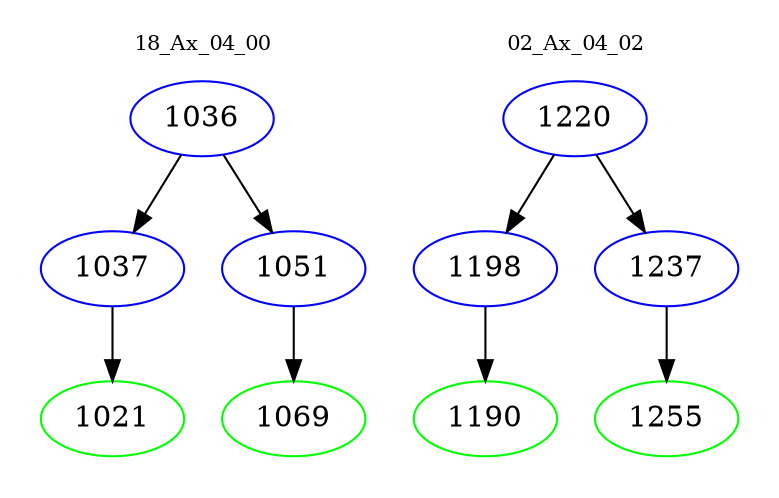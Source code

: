 digraph{
subgraph cluster_0 {
color = white
label = "18_Ax_04_00";
fontsize=10;
T0_1036 [label="1036", color="blue"]
T0_1036 -> T0_1037 [color="black"]
T0_1037 [label="1037", color="blue"]
T0_1037 -> T0_1021 [color="black"]
T0_1021 [label="1021", color="green"]
T0_1036 -> T0_1051 [color="black"]
T0_1051 [label="1051", color="blue"]
T0_1051 -> T0_1069 [color="black"]
T0_1069 [label="1069", color="green"]
}
subgraph cluster_1 {
color = white
label = "02_Ax_04_02";
fontsize=10;
T1_1220 [label="1220", color="blue"]
T1_1220 -> T1_1198 [color="black"]
T1_1198 [label="1198", color="blue"]
T1_1198 -> T1_1190 [color="black"]
T1_1190 [label="1190", color="green"]
T1_1220 -> T1_1237 [color="black"]
T1_1237 [label="1237", color="blue"]
T1_1237 -> T1_1255 [color="black"]
T1_1255 [label="1255", color="green"]
}
}
